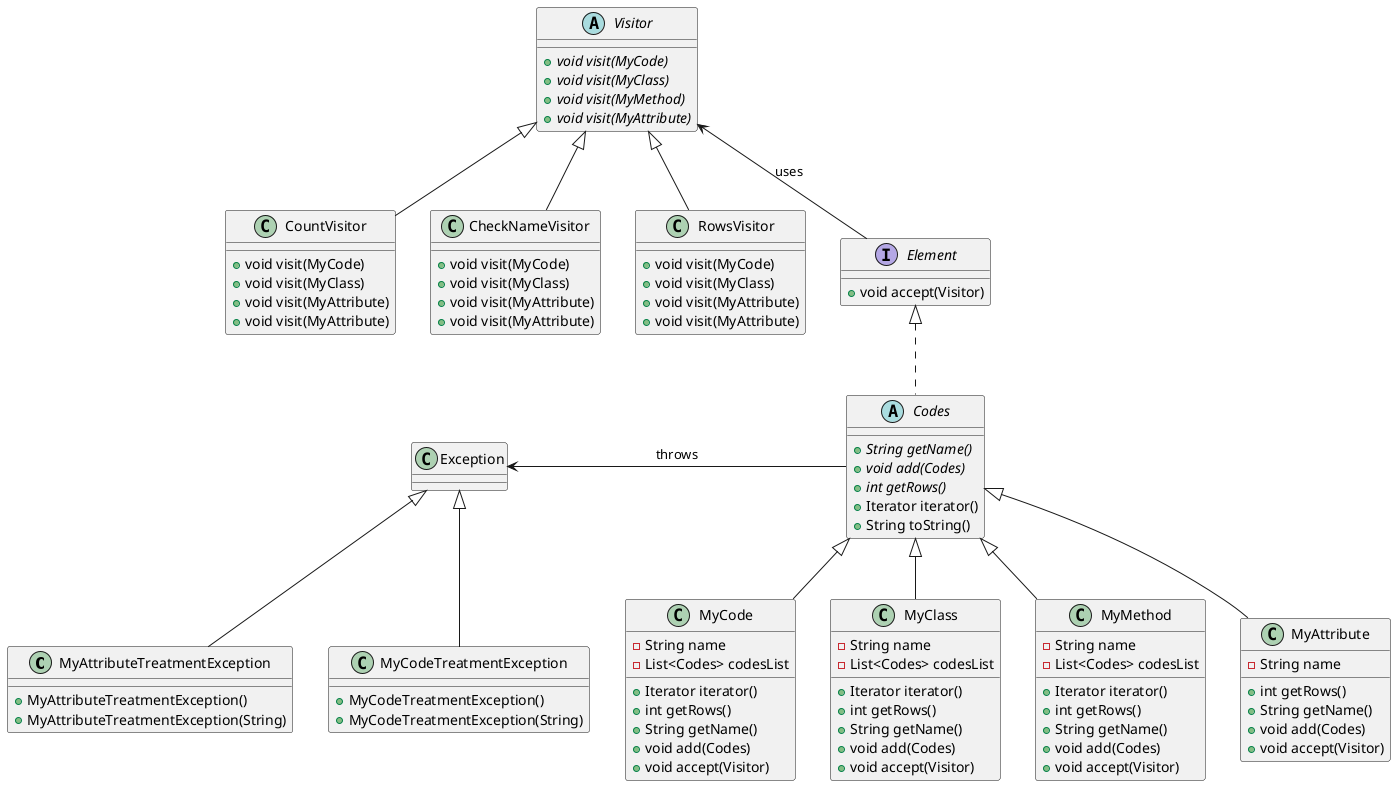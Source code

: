 @startuml

class MyAttributeTreatmentException extends Exception{
    + MyAttributeTreatmentException()
    + MyAttributeTreatmentException(String)
}

class MyCodeTreatmentException extends Exception{
    + MyCodeTreatmentException()
    + MyCodeTreatmentException(String)
}

abstract class Visitor{
    {abstract} + void visit(MyCode)
    {abstract} + void visit(MyClass)
    {abstract} + void visit(MyMethod)
    {abstract} + void visit(MyAttribute)
}

class CountVisitor extends Visitor{
    + void visit(MyCode)
    + void visit(MyClass)
    + void visit(MyAttribute)
    + void visit(MyAttribute)
}

class CheckNameVisitor extends  Visitor{
    + void visit(MyCode)
    + void visit(MyClass)
    + void visit(MyAttribute)
    + void visit(MyAttribute)
}

class RowsVisitor extends Visitor{
    + void visit(MyCode)
    + void visit(MyClass)
    + void visit(MyAttribute)
    + void visit(MyAttribute)
}

interface Element {
    + void accept(Visitor)
}

abstract class Codes implements Element {
    {abstract} + String getName()
    {abstract} + void add(Codes)
    {abstract} + int getRows() 
    + Iterator iterator() 
    + String toString()
}

class MyCode extends Codes{
    - String name
    - List<Codes> codesList
    + Iterator iterator()
    + int getRows() 
    + String getName()
    + void add(Codes)
    + void accept(Visitor)
}

class MyClass extends Codes{
    - String name
    - List<Codes> codesList
    + Iterator iterator()
    + int getRows() 
    + String getName()
    + void add(Codes)
    + void accept(Visitor)
}

class MyMethod extends Codes{
    - String name
    - List<Codes> codesList
    + Iterator iterator()
    + int getRows()
    + String getName()
    + void add(Codes)
    + void accept(Visitor)
}

class MyAttribute extends Codes{
    - String name
    + int getRows()
    + String getName()
    + void add(Codes)
    + void accept(Visitor)
}

Codes -l-> Exception : throws
Visitor <-- Element : uses


@enduml